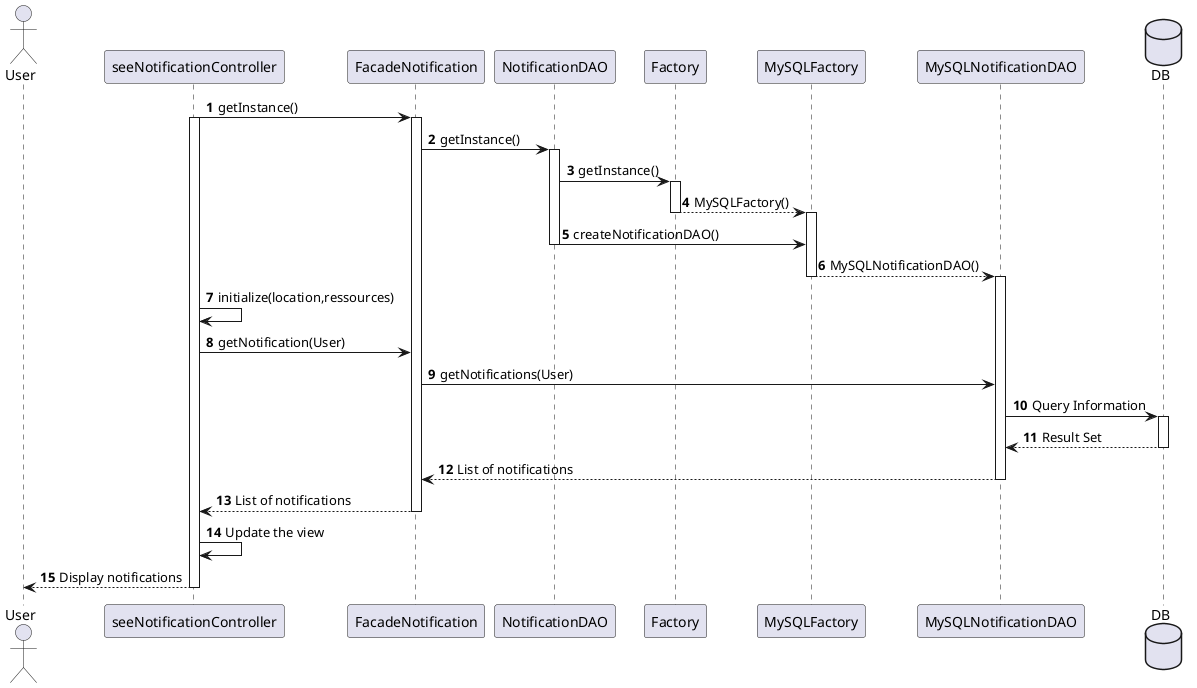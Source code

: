 @startuml
autonumber
actor User
seeNotificationController -> FacadeNotification : getInstance()
activate seeNotificationController
activate FacadeNotification
FacadeNotification -> NotificationDAO : getInstance()
activate NotificationDAO
NotificationDAO -> Factory : getInstance()
activate Factory
Factory --> MySQLFactory : MySQLFactory()
deactivate Factory
activate MySQLFactory
NotificationDAO -> MySQLFactory : createNotificationDAO()
deactivate NotificationDAO
MySQLFactory --> MySQLNotificationDAO : MySQLNotificationDAO()
deactivate MySQLFactory
activate MySQLNotificationDAO
deactivate MySQLNotificationDAO
seeNotificationController -> seeNotificationController : initialize(location,ressources)
seeNotificationController -> FacadeNotification : getNotification(User)
FacadeNotification-> MySQLNotificationDAO : getNotifications(User)
database DB
MySQLNotificationDAO -> DB : Query Information
activate DB
DB --> MySQLNotificationDAO : Result Set
deactivate DB
MySQLNotificationDAO --> FacadeNotification : List of notifications
deactivate MySQLNotificationDAO
FacadeNotification --> seeNotificationController : List of notifications
deactivate FacadeNotification
seeNotificationController -> seeNotificationController : Update the view
seeNotificationController --> User : Display notifications
deactivate seeNotificationController
@enduml